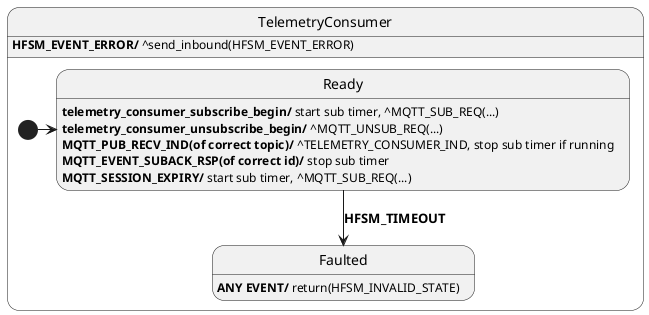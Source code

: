 @startuml TELEMETRY_CONSUMER

state TelemetryConsumer {

  state Ready
  Ready : <b>telemetry_consumer_subscribe_begin/</b> start sub timer, ^MQTT_SUB_REQ(...)
  Ready : <b>telemetry_consumer_unsubscribe_begin/</b> ^MQTT_UNSUB_REQ(...)
  Ready : <b>MQTT_PUB_RECV_IND(of correct topic)/</b> ^TELEMETRY_CONSUMER_IND, stop sub timer if running
  Ready : <b>MQTT_EVENT_SUBACK_RSP(of correct id)/</b> stop sub timer
  Ready : <b>MQTT_SESSION_EXPIRY/</b> start sub timer, ^MQTT_SUB_REQ(...)

  state Faulted
  Faulted : <b>ANY EVENT/</b> return(HFSM_INVALID_STATE)

  [*] -> Ready
  Ready --> Faulted : <b>HFSM_TIMEOUT</b>
}

TelemetryConsumer : <b>HFSM_EVENT_ERROR/</b> ^send_inbound(HFSM_EVENT_ERROR)

@enduml
